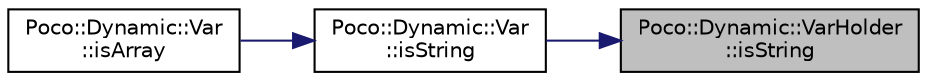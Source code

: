 digraph "Poco::Dynamic::VarHolder::isString"
{
 // LATEX_PDF_SIZE
  edge [fontname="Helvetica",fontsize="10",labelfontname="Helvetica",labelfontsize="10"];
  node [fontname="Helvetica",fontsize="10",shape=record];
  rankdir="RL";
  Node1 [label="Poco::Dynamic::VarHolder\l::isString",height=0.2,width=0.4,color="black", fillcolor="grey75", style="filled", fontcolor="black",tooltip=" "];
  Node1 -> Node2 [dir="back",color="midnightblue",fontsize="10",style="solid",fontname="Helvetica"];
  Node2 [label="Poco::Dynamic::Var\l::isString",height=0.2,width=0.4,color="black", fillcolor="white", style="filled",URL="$classPoco_1_1Dynamic_1_1Var.html#a846dabed5302322244d8c9e2b0318b88",tooltip=" "];
  Node2 -> Node3 [dir="back",color="midnightblue",fontsize="10",style="solid",fontname="Helvetica"];
  Node3 [label="Poco::Dynamic::Var\l::isArray",height=0.2,width=0.4,color="black", fillcolor="white", style="filled",URL="$classPoco_1_1Dynamic_1_1Var.html#a105b2ee1de628d79c249ff9b01b8eafc",tooltip="Logical AND operator operator overload for Var."];
}
